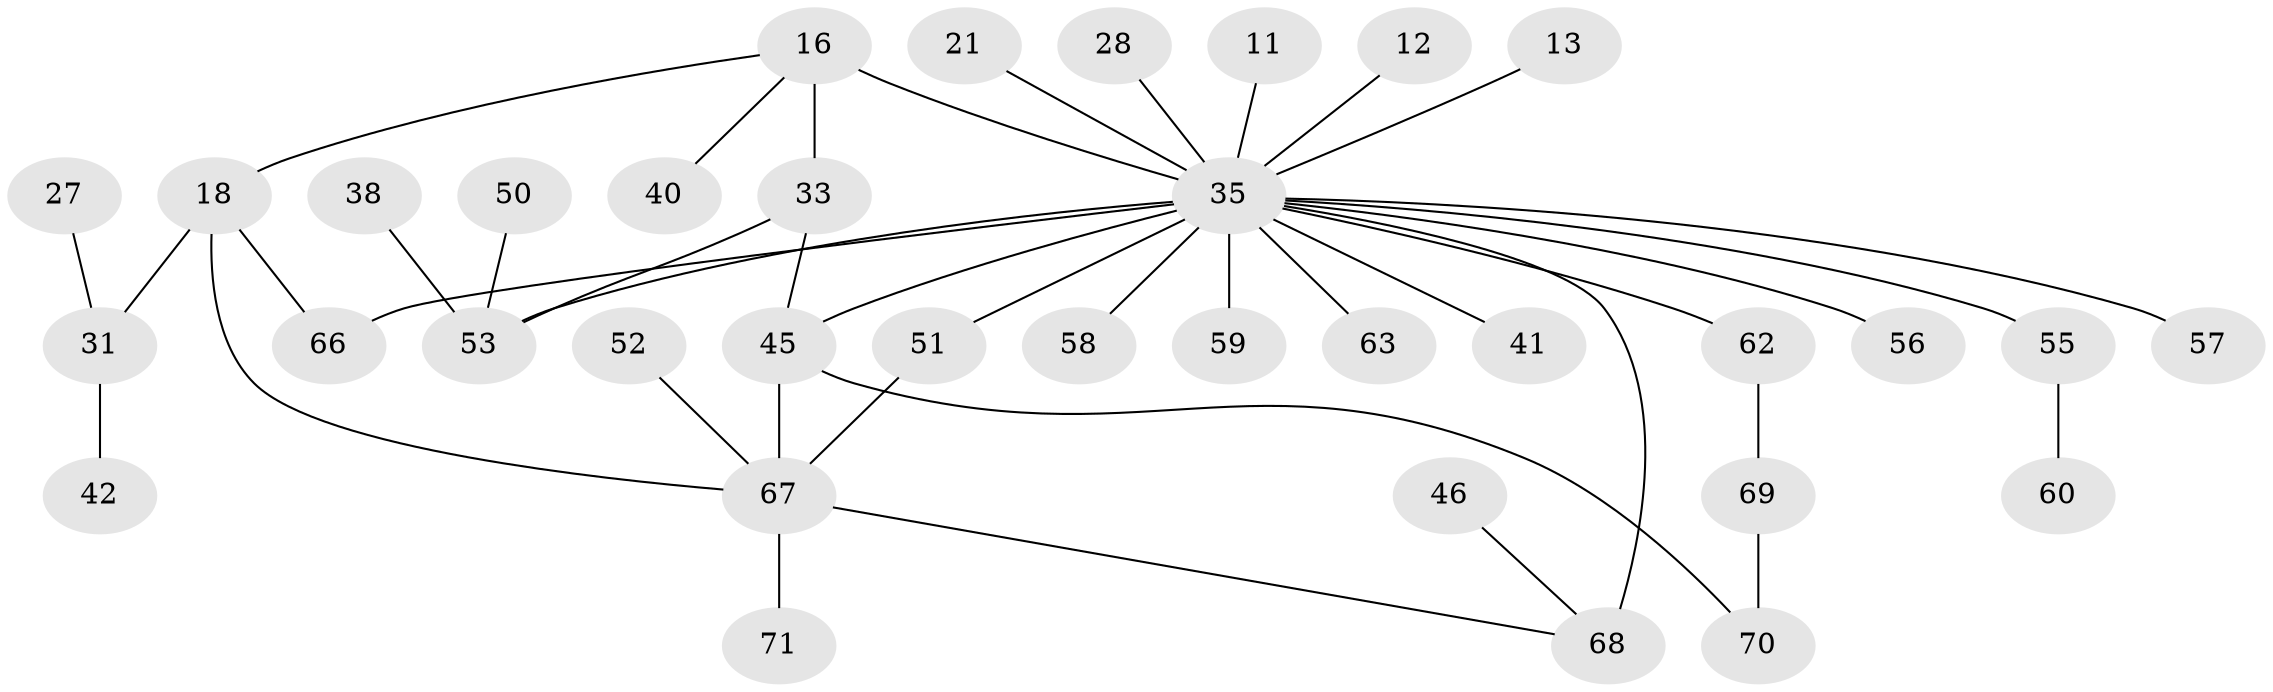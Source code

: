 // original degree distribution, {7: 0.014084507042253521, 9: 0.014084507042253521, 6: 0.014084507042253521, 4: 0.11267605633802817, 2: 0.28169014084507044, 5: 0.056338028169014086, 3: 0.14084507042253522, 1: 0.36619718309859156}
// Generated by graph-tools (version 1.1) at 2025/41/03/09/25 04:41:23]
// undirected, 35 vertices, 41 edges
graph export_dot {
graph [start="1"]
  node [color=gray90,style=filled];
  11;
  12;
  13;
  16 [super="+15"];
  18;
  21;
  27;
  28;
  31 [super="+20"];
  33 [super="+30"];
  35 [super="+1+3+9+2+5+10+34"];
  38;
  40;
  41;
  42;
  45 [super="+23+17"];
  46;
  50;
  51 [super="+36"];
  52;
  53 [super="+43"];
  55;
  56 [super="+7"];
  57;
  58;
  59 [super="+6"];
  60;
  62;
  63;
  66 [super="+64"];
  67 [super="+39+65"];
  68 [super="+32+54"];
  69;
  70 [super="+19"];
  71;
  11 -- 35;
  12 -- 35;
  13 -- 35;
  16 -- 40;
  16 -- 35 [weight=3];
  16 -- 18;
  16 -- 33;
  18 -- 31 [weight=2];
  18 -- 66;
  18 -- 67;
  21 -- 35;
  27 -- 31;
  28 -- 35;
  31 -- 42;
  33 -- 53;
  33 -- 45;
  35 -- 58;
  35 -- 53 [weight=2];
  35 -- 63;
  35 -- 41;
  35 -- 55;
  35 -- 62;
  35 -- 68 [weight=3];
  35 -- 57;
  35 -- 45 [weight=2];
  35 -- 66;
  35 -- 59;
  35 -- 56;
  35 -- 51;
  38 -- 53;
  45 -- 70;
  45 -- 67 [weight=2];
  46 -- 68;
  50 -- 53;
  51 -- 67;
  52 -- 67;
  55 -- 60;
  62 -- 69;
  67 -- 68;
  67 -- 71;
  69 -- 70;
}
